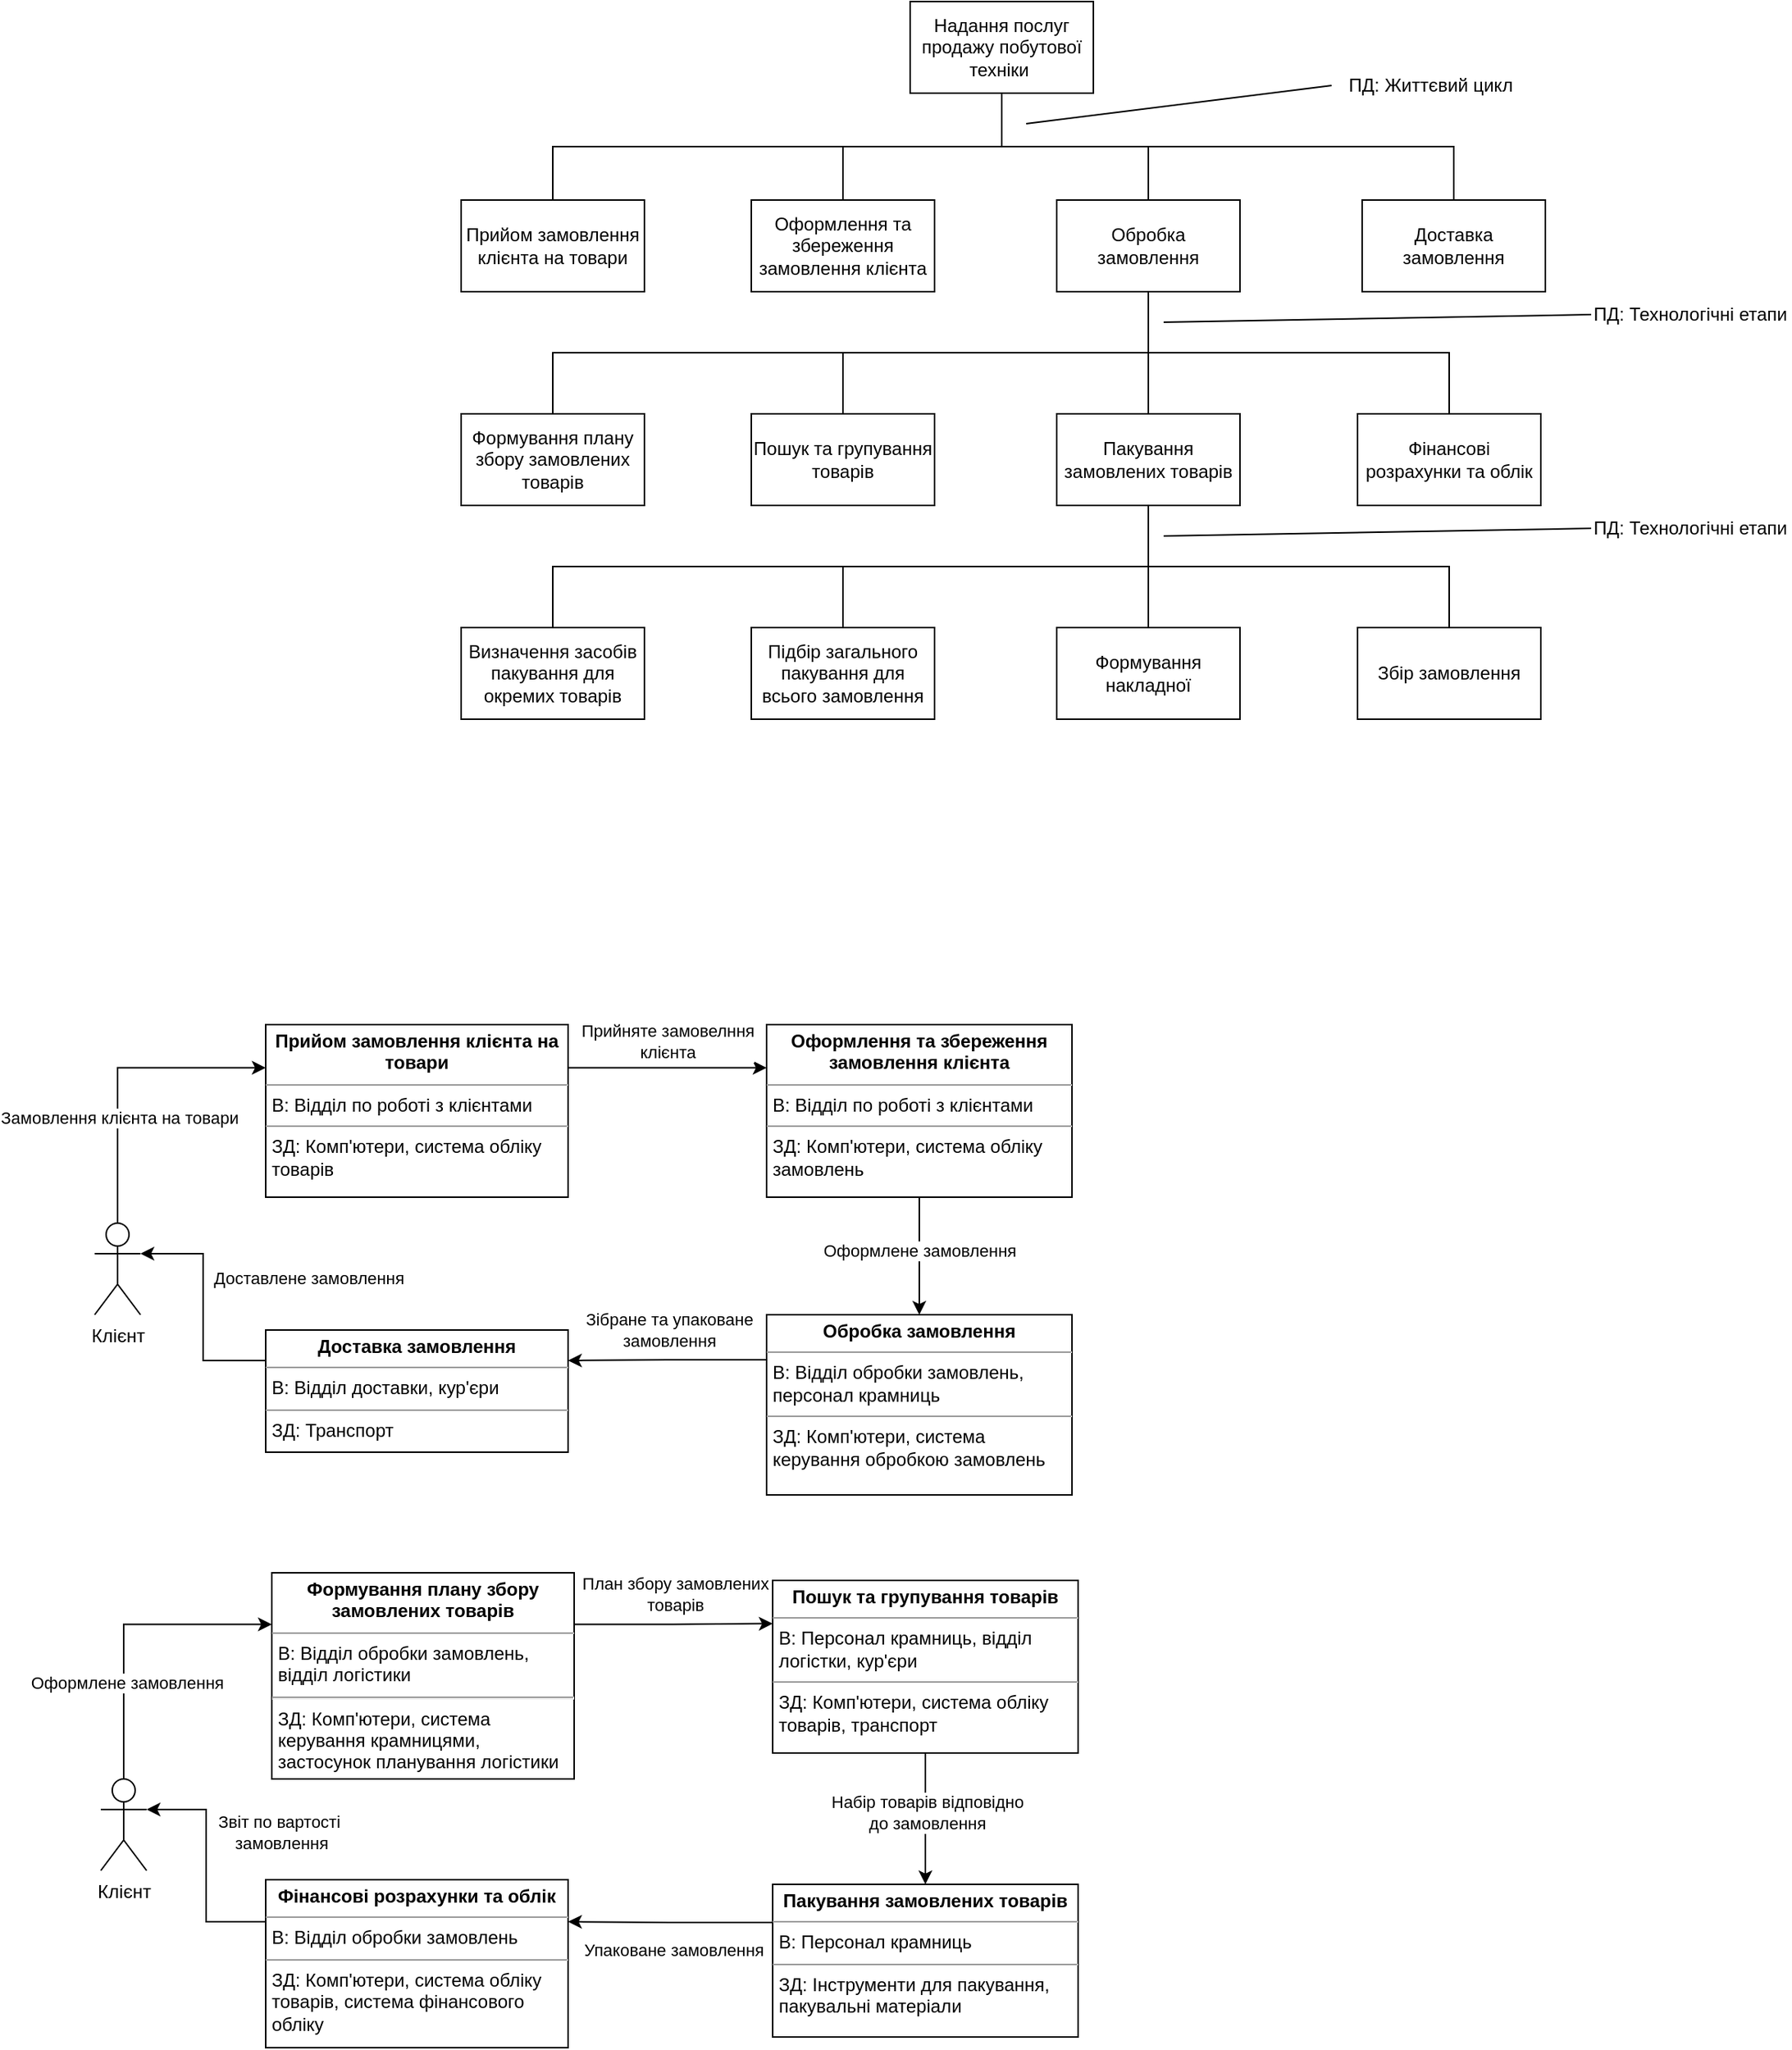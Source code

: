 <mxfile version="22.1.4" type="github">
  <diagram name="Страница — 1" id="-wcUGpMdyS8KykL0Yxfp">
    <mxGraphModel dx="1747" dy="721" grid="0" gridSize="10" guides="1" tooltips="1" connect="1" arrows="1" fold="1" page="0" pageScale="1" pageWidth="827" pageHeight="1169" math="0" shadow="0">
      <root>
        <mxCell id="0" />
        <mxCell id="1" parent="0" />
        <mxCell id="oo8sN6_ggJGR6Yn4_sQh-1" value="Надання послуг продажу побутової техніки&amp;nbsp;" style="rounded=0;whiteSpace=wrap;html=1;" parent="1" vertex="1">
          <mxGeometry x="414" y="190" width="120" height="60" as="geometry" />
        </mxCell>
        <mxCell id="oo8sN6_ggJGR6Yn4_sQh-2" value="Прийом замовлення клієнта на товари" style="rounded=0;whiteSpace=wrap;html=1;" parent="1" vertex="1">
          <mxGeometry x="120" y="320" width="120" height="60" as="geometry" />
        </mxCell>
        <mxCell id="oo8sN6_ggJGR6Yn4_sQh-3" value="Оформлення та збереження замовлення клієнта" style="rounded=0;whiteSpace=wrap;html=1;" parent="1" vertex="1">
          <mxGeometry x="310" y="320" width="120" height="60" as="geometry" />
        </mxCell>
        <mxCell id="oo8sN6_ggJGR6Yn4_sQh-4" value="Обробка замовлення" style="rounded=0;whiteSpace=wrap;html=1;" parent="1" vertex="1">
          <mxGeometry x="510" y="320" width="120" height="60" as="geometry" />
        </mxCell>
        <mxCell id="oo8sN6_ggJGR6Yn4_sQh-5" value="Доставка замовлення" style="rounded=0;whiteSpace=wrap;html=1;" parent="1" vertex="1">
          <mxGeometry x="710" y="320" width="120" height="60" as="geometry" />
        </mxCell>
        <mxCell id="oo8sN6_ggJGR6Yn4_sQh-6" value="" style="endArrow=none;html=1;rounded=0;entryX=0.5;entryY=1;entryDx=0;entryDy=0;exitX=0.5;exitY=0;exitDx=0;exitDy=0;edgeStyle=orthogonalEdgeStyle;" parent="1" source="oo8sN6_ggJGR6Yn4_sQh-2" target="oo8sN6_ggJGR6Yn4_sQh-1" edge="1">
          <mxGeometry width="50" height="50" relative="1" as="geometry">
            <mxPoint x="260" y="300" as="sourcePoint" />
            <mxPoint x="310" y="250" as="targetPoint" />
          </mxGeometry>
        </mxCell>
        <mxCell id="oo8sN6_ggJGR6Yn4_sQh-7" value="" style="endArrow=none;html=1;rounded=0;entryX=0.5;entryY=1;entryDx=0;entryDy=0;exitX=0.5;exitY=0;exitDx=0;exitDy=0;edgeStyle=orthogonalEdgeStyle;" parent="1" source="oo8sN6_ggJGR6Yn4_sQh-3" target="oo8sN6_ggJGR6Yn4_sQh-1" edge="1">
          <mxGeometry width="50" height="50" relative="1" as="geometry">
            <mxPoint x="250" y="330" as="sourcePoint" />
            <mxPoint x="484" y="280" as="targetPoint" />
          </mxGeometry>
        </mxCell>
        <mxCell id="oo8sN6_ggJGR6Yn4_sQh-8" value="" style="endArrow=none;html=1;rounded=0;entryX=0.5;entryY=1;entryDx=0;entryDy=0;exitX=0.5;exitY=0;exitDx=0;exitDy=0;edgeStyle=orthogonalEdgeStyle;" parent="1" source="oo8sN6_ggJGR6Yn4_sQh-4" target="oo8sN6_ggJGR6Yn4_sQh-1" edge="1">
          <mxGeometry width="50" height="50" relative="1" as="geometry">
            <mxPoint x="410" y="330" as="sourcePoint" />
            <mxPoint x="484" y="280" as="targetPoint" />
          </mxGeometry>
        </mxCell>
        <mxCell id="oo8sN6_ggJGR6Yn4_sQh-9" value="" style="endArrow=none;html=1;rounded=0;entryX=0.5;entryY=1;entryDx=0;entryDy=0;exitX=0.5;exitY=0;exitDx=0;exitDy=0;edgeStyle=orthogonalEdgeStyle;" parent="1" source="oo8sN6_ggJGR6Yn4_sQh-5" target="oo8sN6_ggJGR6Yn4_sQh-1" edge="1">
          <mxGeometry width="50" height="50" relative="1" as="geometry">
            <mxPoint x="570" y="330" as="sourcePoint" />
            <mxPoint x="484" y="280" as="targetPoint" />
          </mxGeometry>
        </mxCell>
        <mxCell id="oo8sN6_ggJGR6Yn4_sQh-10" value="Формування плану збору замовлених товарів" style="rounded=0;whiteSpace=wrap;html=1;" parent="1" vertex="1">
          <mxGeometry x="120" y="460" width="120" height="60" as="geometry" />
        </mxCell>
        <mxCell id="oo8sN6_ggJGR6Yn4_sQh-11" value="Пошук та групування товарів" style="rounded=0;whiteSpace=wrap;html=1;" parent="1" vertex="1">
          <mxGeometry x="310" y="460" width="120" height="60" as="geometry" />
        </mxCell>
        <mxCell id="oo8sN6_ggJGR6Yn4_sQh-12" value="Пакування замовлених товарів" style="rounded=0;whiteSpace=wrap;html=1;" parent="1" vertex="1">
          <mxGeometry x="510" y="460" width="120" height="60" as="geometry" />
        </mxCell>
        <mxCell id="oo8sN6_ggJGR6Yn4_sQh-13" value="Фінансові розрахунки та облік" style="rounded=0;whiteSpace=wrap;html=1;" parent="1" vertex="1">
          <mxGeometry x="707" y="460" width="120" height="60" as="geometry" />
        </mxCell>
        <mxCell id="oo8sN6_ggJGR6Yn4_sQh-14" value="" style="endArrow=none;html=1;rounded=0;entryX=0.5;entryY=1;entryDx=0;entryDy=0;exitX=0.5;exitY=0;exitDx=0;exitDy=0;edgeStyle=orthogonalEdgeStyle;" parent="1" source="oo8sN6_ggJGR6Yn4_sQh-10" target="oo8sN6_ggJGR6Yn4_sQh-4" edge="1">
          <mxGeometry width="50" height="50" relative="1" as="geometry">
            <mxPoint x="200" y="450" as="sourcePoint" />
            <mxPoint x="250" y="400" as="targetPoint" />
          </mxGeometry>
        </mxCell>
        <mxCell id="oo8sN6_ggJGR6Yn4_sQh-15" value="" style="endArrow=none;html=1;rounded=0;entryX=0.5;entryY=1;entryDx=0;entryDy=0;exitX=0.5;exitY=0;exitDx=0;exitDy=0;edgeStyle=orthogonalEdgeStyle;" parent="1" source="oo8sN6_ggJGR6Yn4_sQh-11" target="oo8sN6_ggJGR6Yn4_sQh-4" edge="1">
          <mxGeometry width="50" height="50" relative="1" as="geometry">
            <mxPoint x="190" y="450" as="sourcePoint" />
            <mxPoint x="580" y="390" as="targetPoint" />
          </mxGeometry>
        </mxCell>
        <mxCell id="oo8sN6_ggJGR6Yn4_sQh-16" value="" style="endArrow=none;html=1;rounded=0;entryX=0.5;entryY=1;entryDx=0;entryDy=0;exitX=0.5;exitY=0;exitDx=0;exitDy=0;edgeStyle=orthogonalEdgeStyle;" parent="1" source="oo8sN6_ggJGR6Yn4_sQh-12" target="oo8sN6_ggJGR6Yn4_sQh-4" edge="1">
          <mxGeometry width="50" height="50" relative="1" as="geometry">
            <mxPoint x="380" y="450" as="sourcePoint" />
            <mxPoint x="580" y="390" as="targetPoint" />
          </mxGeometry>
        </mxCell>
        <mxCell id="oo8sN6_ggJGR6Yn4_sQh-17" value="" style="endArrow=none;html=1;rounded=0;entryX=0.5;entryY=1;entryDx=0;entryDy=0;exitX=0.5;exitY=0;exitDx=0;exitDy=0;edgeStyle=orthogonalEdgeStyle;" parent="1" source="oo8sN6_ggJGR6Yn4_sQh-13" target="oo8sN6_ggJGR6Yn4_sQh-4" edge="1">
          <mxGeometry width="50" height="50" relative="1" as="geometry">
            <mxPoint x="580" y="450" as="sourcePoint" />
            <mxPoint x="580" y="390" as="targetPoint" />
          </mxGeometry>
        </mxCell>
        <mxCell id="oo8sN6_ggJGR6Yn4_sQh-18" value="Визначення засобів пакування для окремих товарів" style="rounded=0;whiteSpace=wrap;html=1;" parent="1" vertex="1">
          <mxGeometry x="120" y="600" width="120" height="60" as="geometry" />
        </mxCell>
        <mxCell id="oo8sN6_ggJGR6Yn4_sQh-19" value="Підбір загального пакування для всього замовлення" style="rounded=0;whiteSpace=wrap;html=1;" parent="1" vertex="1">
          <mxGeometry x="310" y="600" width="120" height="60" as="geometry" />
        </mxCell>
        <mxCell id="oo8sN6_ggJGR6Yn4_sQh-20" value="Формування накладної" style="rounded=0;whiteSpace=wrap;html=1;" parent="1" vertex="1">
          <mxGeometry x="510" y="600" width="120" height="60" as="geometry" />
        </mxCell>
        <mxCell id="oo8sN6_ggJGR6Yn4_sQh-21" value="Збір замовлення" style="rounded=0;whiteSpace=wrap;html=1;" parent="1" vertex="1">
          <mxGeometry x="707" y="600" width="120" height="60" as="geometry" />
        </mxCell>
        <mxCell id="oo8sN6_ggJGR6Yn4_sQh-22" value="" style="endArrow=none;html=1;rounded=0;entryX=0.5;entryY=1;entryDx=0;entryDy=0;exitX=0.5;exitY=0;exitDx=0;exitDy=0;edgeStyle=orthogonalEdgeStyle;" parent="1" source="oo8sN6_ggJGR6Yn4_sQh-18" target="oo8sN6_ggJGR6Yn4_sQh-12" edge="1">
          <mxGeometry width="50" height="50" relative="1" as="geometry">
            <mxPoint x="410" y="590" as="sourcePoint" />
            <mxPoint x="460" y="540" as="targetPoint" />
          </mxGeometry>
        </mxCell>
        <mxCell id="oo8sN6_ggJGR6Yn4_sQh-23" value="" style="endArrow=none;html=1;rounded=0;entryX=0.5;entryY=1;entryDx=0;entryDy=0;exitX=0.5;exitY=0;exitDx=0;exitDy=0;edgeStyle=orthogonalEdgeStyle;" parent="1" source="oo8sN6_ggJGR6Yn4_sQh-19" target="oo8sN6_ggJGR6Yn4_sQh-12" edge="1">
          <mxGeometry width="50" height="50" relative="1" as="geometry">
            <mxPoint x="190" y="570" as="sourcePoint" />
            <mxPoint x="580" y="530" as="targetPoint" />
          </mxGeometry>
        </mxCell>
        <mxCell id="oo8sN6_ggJGR6Yn4_sQh-24" value="" style="endArrow=none;html=1;rounded=0;entryX=0.5;entryY=1;entryDx=0;entryDy=0;exitX=0.5;exitY=0;exitDx=0;exitDy=0;edgeStyle=orthogonalEdgeStyle;" parent="1" source="oo8sN6_ggJGR6Yn4_sQh-20" target="oo8sN6_ggJGR6Yn4_sQh-12" edge="1">
          <mxGeometry width="50" height="50" relative="1" as="geometry">
            <mxPoint x="380" y="570" as="sourcePoint" />
            <mxPoint x="580" y="530" as="targetPoint" />
          </mxGeometry>
        </mxCell>
        <mxCell id="oo8sN6_ggJGR6Yn4_sQh-25" value="" style="endArrow=none;html=1;rounded=0;entryX=0.5;entryY=1;entryDx=0;entryDy=0;exitX=0.5;exitY=0;exitDx=0;exitDy=0;edgeStyle=orthogonalEdgeStyle;" parent="1" source="oo8sN6_ggJGR6Yn4_sQh-21" target="oo8sN6_ggJGR6Yn4_sQh-12" edge="1">
          <mxGeometry width="50" height="50" relative="1" as="geometry">
            <mxPoint x="580" y="570" as="sourcePoint" />
            <mxPoint x="580" y="530" as="targetPoint" />
          </mxGeometry>
        </mxCell>
        <mxCell id="oo8sN6_ggJGR6Yn4_sQh-27" value="ПД: Життєвий цикл" style="text;html=1;strokeColor=none;fillColor=none;align=center;verticalAlign=middle;whiteSpace=wrap;rounded=0;" parent="1" vertex="1">
          <mxGeometry x="690" y="230" width="130" height="30" as="geometry" />
        </mxCell>
        <mxCell id="oo8sN6_ggJGR6Yn4_sQh-28" value="" style="endArrow=none;html=1;rounded=0;entryX=0;entryY=0.5;entryDx=0;entryDy=0;" parent="1" target="oo8sN6_ggJGR6Yn4_sQh-27" edge="1">
          <mxGeometry width="50" height="50" relative="1" as="geometry">
            <mxPoint x="490" y="270" as="sourcePoint" />
            <mxPoint x="670" y="230" as="targetPoint" />
          </mxGeometry>
        </mxCell>
        <mxCell id="oo8sN6_ggJGR6Yn4_sQh-29" value="ПД: Технологічні етапи" style="text;html=1;strokeColor=none;fillColor=none;align=center;verticalAlign=middle;whiteSpace=wrap;rounded=0;" parent="1" vertex="1">
          <mxGeometry x="860" y="380" width="130" height="30" as="geometry" />
        </mxCell>
        <mxCell id="oo8sN6_ggJGR6Yn4_sQh-30" value="" style="endArrow=none;html=1;rounded=0;entryX=0;entryY=0.5;entryDx=0;entryDy=0;" parent="1" target="oo8sN6_ggJGR6Yn4_sQh-29" edge="1">
          <mxGeometry width="50" height="50" relative="1" as="geometry">
            <mxPoint x="580" y="400" as="sourcePoint" />
            <mxPoint x="700" y="255" as="targetPoint" />
          </mxGeometry>
        </mxCell>
        <mxCell id="oo8sN6_ggJGR6Yn4_sQh-31" value="ПД: Технологічні етапи" style="text;html=1;strokeColor=none;fillColor=none;align=center;verticalAlign=middle;whiteSpace=wrap;rounded=0;" parent="1" vertex="1">
          <mxGeometry x="860" y="520" width="130" height="30" as="geometry" />
        </mxCell>
        <mxCell id="oo8sN6_ggJGR6Yn4_sQh-32" value="" style="endArrow=none;html=1;rounded=0;entryX=0;entryY=0.5;entryDx=0;entryDy=0;" parent="1" target="oo8sN6_ggJGR6Yn4_sQh-31" edge="1">
          <mxGeometry width="50" height="50" relative="1" as="geometry">
            <mxPoint x="580" y="540" as="sourcePoint" />
            <mxPoint x="700" y="395" as="targetPoint" />
          </mxGeometry>
        </mxCell>
        <mxCell id="vKA4W-cYFfW-JW-G8aKG-1" value="&lt;p style=&quot;margin:0px;margin-top:4px;text-align:center;&quot;&gt;&lt;b&gt;Прийом замовлення клієнта на товари&lt;/b&gt;&lt;/p&gt;&lt;hr size=&quot;1&quot;&gt;&lt;p style=&quot;margin:0px;margin-left:4px;&quot;&gt;В: Відділ по роботі з клієнтами&lt;/p&gt;&lt;hr size=&quot;1&quot;&gt;&lt;p style=&quot;margin:0px;margin-left:4px;&quot;&gt;ЗД: Комп&#39;ютери, система обліку товарів&lt;/p&gt;" style="verticalAlign=top;align=left;overflow=fill;fontSize=12;fontFamily=Helvetica;html=1;whiteSpace=wrap;" vertex="1" parent="1">
          <mxGeometry x="-8" y="860" width="198" height="113" as="geometry" />
        </mxCell>
        <mxCell id="vKA4W-cYFfW-JW-G8aKG-11" style="edgeStyle=orthogonalEdgeStyle;rounded=0;orthogonalLoop=1;jettySize=auto;html=1;exitX=0.5;exitY=1;exitDx=0;exitDy=0;entryX=0.5;entryY=0;entryDx=0;entryDy=0;" edge="1" parent="1" source="vKA4W-cYFfW-JW-G8aKG-3" target="vKA4W-cYFfW-JW-G8aKG-4">
          <mxGeometry relative="1" as="geometry" />
        </mxCell>
        <mxCell id="vKA4W-cYFfW-JW-G8aKG-12" value="Оформлене замовлення" style="edgeLabel;html=1;align=center;verticalAlign=middle;resizable=0;points=[];" vertex="1" connectable="0" parent="vKA4W-cYFfW-JW-G8aKG-11">
          <mxGeometry x="-0.104" relative="1" as="geometry">
            <mxPoint as="offset" />
          </mxGeometry>
        </mxCell>
        <mxCell id="vKA4W-cYFfW-JW-G8aKG-3" value="&lt;p style=&quot;margin:0px;margin-top:4px;text-align:center;&quot;&gt;&lt;b&gt;Оформлення та збереження замовлення клієнта&lt;/b&gt;&lt;/p&gt;&lt;hr size=&quot;1&quot;&gt;&lt;p style=&quot;margin:0px;margin-left:4px;&quot;&gt;В: Відділ по роботі з клієнтами&lt;/p&gt;&lt;hr size=&quot;1&quot;&gt;&lt;p style=&quot;margin:0px;margin-left:4px;&quot;&gt;ЗД: Комп&#39;ютери, система обліку замовлень&lt;/p&gt;" style="verticalAlign=top;align=left;overflow=fill;fontSize=12;fontFamily=Helvetica;html=1;whiteSpace=wrap;" vertex="1" parent="1">
          <mxGeometry x="320" y="860" width="200" height="113" as="geometry" />
        </mxCell>
        <mxCell id="vKA4W-cYFfW-JW-G8aKG-4" value="&lt;p style=&quot;margin:0px;margin-top:4px;text-align:center;&quot;&gt;&lt;b&gt;Обробка замовлення&lt;/b&gt;&lt;/p&gt;&lt;hr size=&quot;1&quot;&gt;&lt;p style=&quot;margin:0px;margin-left:4px;&quot;&gt;В: Відділ обробки замовлень, персонал крамниць&lt;/p&gt;&lt;hr size=&quot;1&quot;&gt;&lt;p style=&quot;margin:0px;margin-left:4px;&quot;&gt;ЗД: Комп&#39;ютери, система керування обробкою замовлень&lt;/p&gt;" style="verticalAlign=top;align=left;overflow=fill;fontSize=12;fontFamily=Helvetica;html=1;whiteSpace=wrap;" vertex="1" parent="1">
          <mxGeometry x="320" y="1050" width="200" height="118" as="geometry" />
        </mxCell>
        <mxCell id="vKA4W-cYFfW-JW-G8aKG-5" value="&lt;p style=&quot;margin:0px;margin-top:4px;text-align:center;&quot;&gt;&lt;b&gt;Доставка замовлення&lt;/b&gt;&lt;/p&gt;&lt;hr size=&quot;1&quot;&gt;&lt;p style=&quot;margin:0px;margin-left:4px;&quot;&gt;В: Відділ доставки, кур&#39;єри&lt;/p&gt;&lt;hr size=&quot;1&quot;&gt;&lt;p style=&quot;margin:0px;margin-left:4px;&quot;&gt;ЗД: Транспорт&lt;/p&gt;" style="verticalAlign=top;align=left;overflow=fill;fontSize=12;fontFamily=Helvetica;html=1;whiteSpace=wrap;" vertex="1" parent="1">
          <mxGeometry x="-8" y="1060" width="198" height="80" as="geometry" />
        </mxCell>
        <mxCell id="vKA4W-cYFfW-JW-G8aKG-6" value="Клієнт" style="shape=umlActor;verticalLabelPosition=bottom;verticalAlign=top;html=1;" vertex="1" parent="1">
          <mxGeometry x="-120" y="990" width="30" height="60" as="geometry" />
        </mxCell>
        <mxCell id="vKA4W-cYFfW-JW-G8aKG-7" value="" style="endArrow=classic;html=1;rounded=0;edgeStyle=orthogonalEdgeStyle;entryX=0;entryY=0.25;entryDx=0;entryDy=0;exitX=0.5;exitY=0;exitDx=0;exitDy=0;exitPerimeter=0;" edge="1" parent="1" source="vKA4W-cYFfW-JW-G8aKG-6" target="vKA4W-cYFfW-JW-G8aKG-1">
          <mxGeometry width="50" height="50" relative="1" as="geometry">
            <mxPoint x="-70" y="1030" as="sourcePoint" />
            <mxPoint x="-20" y="980" as="targetPoint" />
          </mxGeometry>
        </mxCell>
        <mxCell id="vKA4W-cYFfW-JW-G8aKG-8" value="Замовлення клієнта на товари" style="edgeLabel;html=1;align=center;verticalAlign=middle;resizable=0;points=[];" vertex="1" connectable="0" parent="vKA4W-cYFfW-JW-G8aKG-7">
          <mxGeometry x="-0.306" y="-1" relative="1" as="geometry">
            <mxPoint as="offset" />
          </mxGeometry>
        </mxCell>
        <mxCell id="vKA4W-cYFfW-JW-G8aKG-9" value="" style="endArrow=classic;html=1;rounded=0;edgeStyle=orthogonalEdgeStyle;entryX=0;entryY=0.25;entryDx=0;entryDy=0;exitX=1;exitY=0.25;exitDx=0;exitDy=0;" edge="1" parent="1" source="vKA4W-cYFfW-JW-G8aKG-1" target="vKA4W-cYFfW-JW-G8aKG-3">
          <mxGeometry width="50" height="50" relative="1" as="geometry">
            <mxPoint x="-95" y="1000" as="sourcePoint" />
            <mxPoint x="2" y="898" as="targetPoint" />
          </mxGeometry>
        </mxCell>
        <mxCell id="vKA4W-cYFfW-JW-G8aKG-10" value="Прийняте замовелння&lt;br&gt;клієнта" style="edgeLabel;html=1;align=center;verticalAlign=middle;resizable=0;points=[];" vertex="1" connectable="0" parent="vKA4W-cYFfW-JW-G8aKG-9">
          <mxGeometry x="-0.306" y="-1" relative="1" as="geometry">
            <mxPoint x="20" y="-19" as="offset" />
          </mxGeometry>
        </mxCell>
        <mxCell id="vKA4W-cYFfW-JW-G8aKG-13" style="edgeStyle=orthogonalEdgeStyle;rounded=0;orthogonalLoop=1;jettySize=auto;html=1;exitX=0;exitY=0.25;exitDx=0;exitDy=0;entryX=1;entryY=0.25;entryDx=0;entryDy=0;" edge="1" parent="1" source="vKA4W-cYFfW-JW-G8aKG-4" target="vKA4W-cYFfW-JW-G8aKG-5">
          <mxGeometry relative="1" as="geometry">
            <mxPoint x="430" y="983" as="sourcePoint" />
            <mxPoint x="430" y="1070" as="targetPoint" />
          </mxGeometry>
        </mxCell>
        <mxCell id="vKA4W-cYFfW-JW-G8aKG-14" value="Зібране та упаковане&lt;br&gt;замовлення" style="edgeLabel;html=1;align=center;verticalAlign=middle;resizable=0;points=[];" vertex="1" connectable="0" parent="vKA4W-cYFfW-JW-G8aKG-13">
          <mxGeometry x="-0.104" relative="1" as="geometry">
            <mxPoint x="-6" y="-20" as="offset" />
          </mxGeometry>
        </mxCell>
        <mxCell id="vKA4W-cYFfW-JW-G8aKG-35" value="План збору замовлених&lt;br&gt;товарів" style="edgeLabel;html=1;align=center;verticalAlign=middle;resizable=0;points=[];" vertex="1" connectable="0" parent="vKA4W-cYFfW-JW-G8aKG-13">
          <mxGeometry x="-0.104" relative="1" as="geometry">
            <mxPoint x="-2" y="153" as="offset" />
          </mxGeometry>
        </mxCell>
        <mxCell id="vKA4W-cYFfW-JW-G8aKG-15" style="edgeStyle=orthogonalEdgeStyle;rounded=0;orthogonalLoop=1;jettySize=auto;html=1;exitX=0;exitY=0.25;exitDx=0;exitDy=0;entryX=1;entryY=0.333;entryDx=0;entryDy=0;entryPerimeter=0;" edge="1" parent="1" source="vKA4W-cYFfW-JW-G8aKG-5" target="vKA4W-cYFfW-JW-G8aKG-6">
          <mxGeometry relative="1" as="geometry">
            <mxPoint x="-20" y="1160" as="sourcePoint" />
            <mxPoint x="-150" y="1160" as="targetPoint" />
          </mxGeometry>
        </mxCell>
        <mxCell id="vKA4W-cYFfW-JW-G8aKG-16" value="Доставлене замовлення" style="edgeLabel;html=1;align=center;verticalAlign=middle;resizable=0;points=[];" vertex="1" connectable="0" parent="vKA4W-cYFfW-JW-G8aKG-15">
          <mxGeometry x="-0.104" relative="1" as="geometry">
            <mxPoint x="69" y="-27" as="offset" />
          </mxGeometry>
        </mxCell>
        <mxCell id="vKA4W-cYFfW-JW-G8aKG-18" value="&lt;p style=&quot;margin:0px;margin-top:4px;text-align:center;&quot;&gt;&lt;b&gt;Формування плану збору замовлених товарів&lt;/b&gt;&lt;/p&gt;&lt;hr size=&quot;1&quot;&gt;&lt;p style=&quot;margin:0px;margin-left:4px;&quot;&gt;В: Відділ обробки замовлень, відділ логістики&lt;/p&gt;&lt;hr&gt;&lt;p style=&quot;margin:0px;margin-left:4px;&quot;&gt;ЗД: Комп&#39;ютери, система керування крамницями, застосунок планування логістики&lt;/p&gt;" style="verticalAlign=top;align=left;overflow=fill;fontSize=12;fontFamily=Helvetica;html=1;whiteSpace=wrap;" vertex="1" parent="1">
          <mxGeometry x="-4" y="1219" width="198" height="135" as="geometry" />
        </mxCell>
        <mxCell id="vKA4W-cYFfW-JW-G8aKG-19" style="edgeStyle=orthogonalEdgeStyle;rounded=0;orthogonalLoop=1;jettySize=auto;html=1;exitX=0.5;exitY=1;exitDx=0;exitDy=0;entryX=0.5;entryY=0;entryDx=0;entryDy=0;" edge="1" source="vKA4W-cYFfW-JW-G8aKG-21" target="vKA4W-cYFfW-JW-G8aKG-22" parent="1">
          <mxGeometry relative="1" as="geometry" />
        </mxCell>
        <mxCell id="vKA4W-cYFfW-JW-G8aKG-36" value="Набір товарів відповідно&lt;br&gt;до замовлення" style="edgeLabel;html=1;align=center;verticalAlign=middle;resizable=0;points=[];" vertex="1" connectable="0" parent="vKA4W-cYFfW-JW-G8aKG-19">
          <mxGeometry x="-0.089" y="1" relative="1" as="geometry">
            <mxPoint as="offset" />
          </mxGeometry>
        </mxCell>
        <mxCell id="vKA4W-cYFfW-JW-G8aKG-21" value="&lt;p style=&quot;margin:0px;margin-top:4px;text-align:center;&quot;&gt;&lt;b&gt;Пошук та групування товарів&lt;/b&gt;&lt;/p&gt;&lt;hr size=&quot;1&quot;&gt;&lt;p style=&quot;margin:0px;margin-left:4px;&quot;&gt;В: Персонал крамниць, відділ логістки, кур&#39;єри&lt;/p&gt;&lt;hr size=&quot;1&quot;&gt;&lt;p style=&quot;margin:0px;margin-left:4px;&quot;&gt;ЗД: Комп&#39;ютери, система обліку товарів, транспорт&lt;/p&gt;" style="verticalAlign=top;align=left;overflow=fill;fontSize=12;fontFamily=Helvetica;html=1;whiteSpace=wrap;" vertex="1" parent="1">
          <mxGeometry x="324" y="1224" width="200" height="113" as="geometry" />
        </mxCell>
        <mxCell id="vKA4W-cYFfW-JW-G8aKG-22" value="&lt;p style=&quot;margin:0px;margin-top:4px;text-align:center;&quot;&gt;&lt;b&gt;Пакування замовлених товарів&lt;/b&gt;&lt;/p&gt;&lt;hr size=&quot;1&quot;&gt;&lt;p style=&quot;margin:0px;margin-left:4px;&quot;&gt;В: Персонал крамниць&lt;/p&gt;&lt;hr size=&quot;1&quot;&gt;&lt;p style=&quot;margin:0px;margin-left:4px;&quot;&gt;ЗД: Інструменти для пакування, пакувальні матеріали&lt;/p&gt;" style="verticalAlign=top;align=left;overflow=fill;fontSize=12;fontFamily=Helvetica;html=1;whiteSpace=wrap;" vertex="1" parent="1">
          <mxGeometry x="324" y="1423" width="200" height="100" as="geometry" />
        </mxCell>
        <mxCell id="vKA4W-cYFfW-JW-G8aKG-23" value="&lt;p style=&quot;margin:0px;margin-top:4px;text-align:center;&quot;&gt;&lt;b&gt;Фінансові розрахунки та облік&lt;/b&gt;&lt;/p&gt;&lt;hr size=&quot;1&quot;&gt;&lt;p style=&quot;margin:0px;margin-left:4px;&quot;&gt;В: Відділ обробки замовлень&lt;/p&gt;&lt;hr size=&quot;1&quot;&gt;&lt;p style=&quot;margin:0px;margin-left:4px;&quot;&gt;ЗД: Комп&#39;ютери, система обліку товарів, система фінансового обліку&lt;/p&gt;" style="verticalAlign=top;align=left;overflow=fill;fontSize=12;fontFamily=Helvetica;html=1;whiteSpace=wrap;" vertex="1" parent="1">
          <mxGeometry x="-8" y="1420" width="198" height="110" as="geometry" />
        </mxCell>
        <mxCell id="vKA4W-cYFfW-JW-G8aKG-24" value="Клієнт" style="shape=umlActor;verticalLabelPosition=bottom;verticalAlign=top;html=1;" vertex="1" parent="1">
          <mxGeometry x="-116" y="1354" width="30" height="60" as="geometry" />
        </mxCell>
        <mxCell id="vKA4W-cYFfW-JW-G8aKG-25" value="" style="endArrow=classic;html=1;rounded=0;edgeStyle=orthogonalEdgeStyle;entryX=0;entryY=0.25;entryDx=0;entryDy=0;exitX=0.5;exitY=0;exitDx=0;exitDy=0;exitPerimeter=0;" edge="1" source="vKA4W-cYFfW-JW-G8aKG-24" target="vKA4W-cYFfW-JW-G8aKG-18" parent="1">
          <mxGeometry width="50" height="50" relative="1" as="geometry">
            <mxPoint x="-66" y="1394" as="sourcePoint" />
            <mxPoint x="-16" y="1344" as="targetPoint" />
          </mxGeometry>
        </mxCell>
        <mxCell id="vKA4W-cYFfW-JW-G8aKG-33" value="Оформлене замовлення" style="edgeLabel;html=1;align=center;verticalAlign=middle;resizable=0;points=[];" vertex="1" connectable="0" parent="vKA4W-cYFfW-JW-G8aKG-25">
          <mxGeometry x="-0.362" y="-2" relative="1" as="geometry">
            <mxPoint as="offset" />
          </mxGeometry>
        </mxCell>
        <mxCell id="vKA4W-cYFfW-JW-G8aKG-27" value="" style="endArrow=classic;html=1;rounded=0;edgeStyle=orthogonalEdgeStyle;entryX=0;entryY=0.25;entryDx=0;entryDy=0;exitX=1;exitY=0.25;exitDx=0;exitDy=0;" edge="1" source="vKA4W-cYFfW-JW-G8aKG-18" target="vKA4W-cYFfW-JW-G8aKG-21" parent="1">
          <mxGeometry width="50" height="50" relative="1" as="geometry">
            <mxPoint x="-91" y="1364" as="sourcePoint" />
            <mxPoint x="6" y="1262" as="targetPoint" />
          </mxGeometry>
        </mxCell>
        <mxCell id="vKA4W-cYFfW-JW-G8aKG-29" style="edgeStyle=orthogonalEdgeStyle;rounded=0;orthogonalLoop=1;jettySize=auto;html=1;exitX=0;exitY=0.25;exitDx=0;exitDy=0;entryX=1;entryY=0.25;entryDx=0;entryDy=0;" edge="1" source="vKA4W-cYFfW-JW-G8aKG-22" target="vKA4W-cYFfW-JW-G8aKG-23" parent="1">
          <mxGeometry relative="1" as="geometry">
            <mxPoint x="434" y="1347" as="sourcePoint" />
            <mxPoint x="434" y="1434" as="targetPoint" />
          </mxGeometry>
        </mxCell>
        <mxCell id="vKA4W-cYFfW-JW-G8aKG-37" value="Упаковане замовлення" style="edgeLabel;html=1;align=center;verticalAlign=middle;resizable=0;points=[];" vertex="1" connectable="0" parent="vKA4W-cYFfW-JW-G8aKG-29">
          <mxGeometry x="0.159" relative="1" as="geometry">
            <mxPoint x="12" y="18" as="offset" />
          </mxGeometry>
        </mxCell>
        <mxCell id="vKA4W-cYFfW-JW-G8aKG-31" style="edgeStyle=orthogonalEdgeStyle;rounded=0;orthogonalLoop=1;jettySize=auto;html=1;exitX=0;exitY=0.25;exitDx=0;exitDy=0;entryX=1;entryY=0.333;entryDx=0;entryDy=0;entryPerimeter=0;" edge="1" source="vKA4W-cYFfW-JW-G8aKG-23" target="vKA4W-cYFfW-JW-G8aKG-24" parent="1">
          <mxGeometry relative="1" as="geometry">
            <mxPoint x="-16" y="1524" as="sourcePoint" />
            <mxPoint x="-146" y="1524" as="targetPoint" />
          </mxGeometry>
        </mxCell>
        <mxCell id="vKA4W-cYFfW-JW-G8aKG-39" value="Звіт по вартості&amp;nbsp;&lt;br&gt;замовлення" style="edgeLabel;html=1;align=center;verticalAlign=middle;resizable=0;points=[];" vertex="1" connectable="0" parent="vKA4W-cYFfW-JW-G8aKG-31">
          <mxGeometry x="0.288" y="-2" relative="1" as="geometry">
            <mxPoint x="47" as="offset" />
          </mxGeometry>
        </mxCell>
      </root>
    </mxGraphModel>
  </diagram>
</mxfile>
